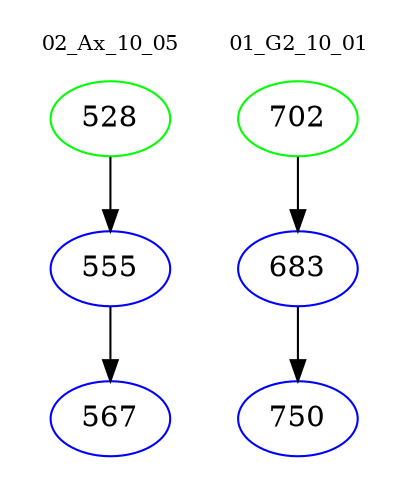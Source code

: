 digraph{
subgraph cluster_0 {
color = white
label = "02_Ax_10_05";
fontsize=10;
T0_528 [label="528", color="green"]
T0_528 -> T0_555 [color="black"]
T0_555 [label="555", color="blue"]
T0_555 -> T0_567 [color="black"]
T0_567 [label="567", color="blue"]
}
subgraph cluster_1 {
color = white
label = "01_G2_10_01";
fontsize=10;
T1_702 [label="702", color="green"]
T1_702 -> T1_683 [color="black"]
T1_683 [label="683", color="blue"]
T1_683 -> T1_750 [color="black"]
T1_750 [label="750", color="blue"]
}
}
